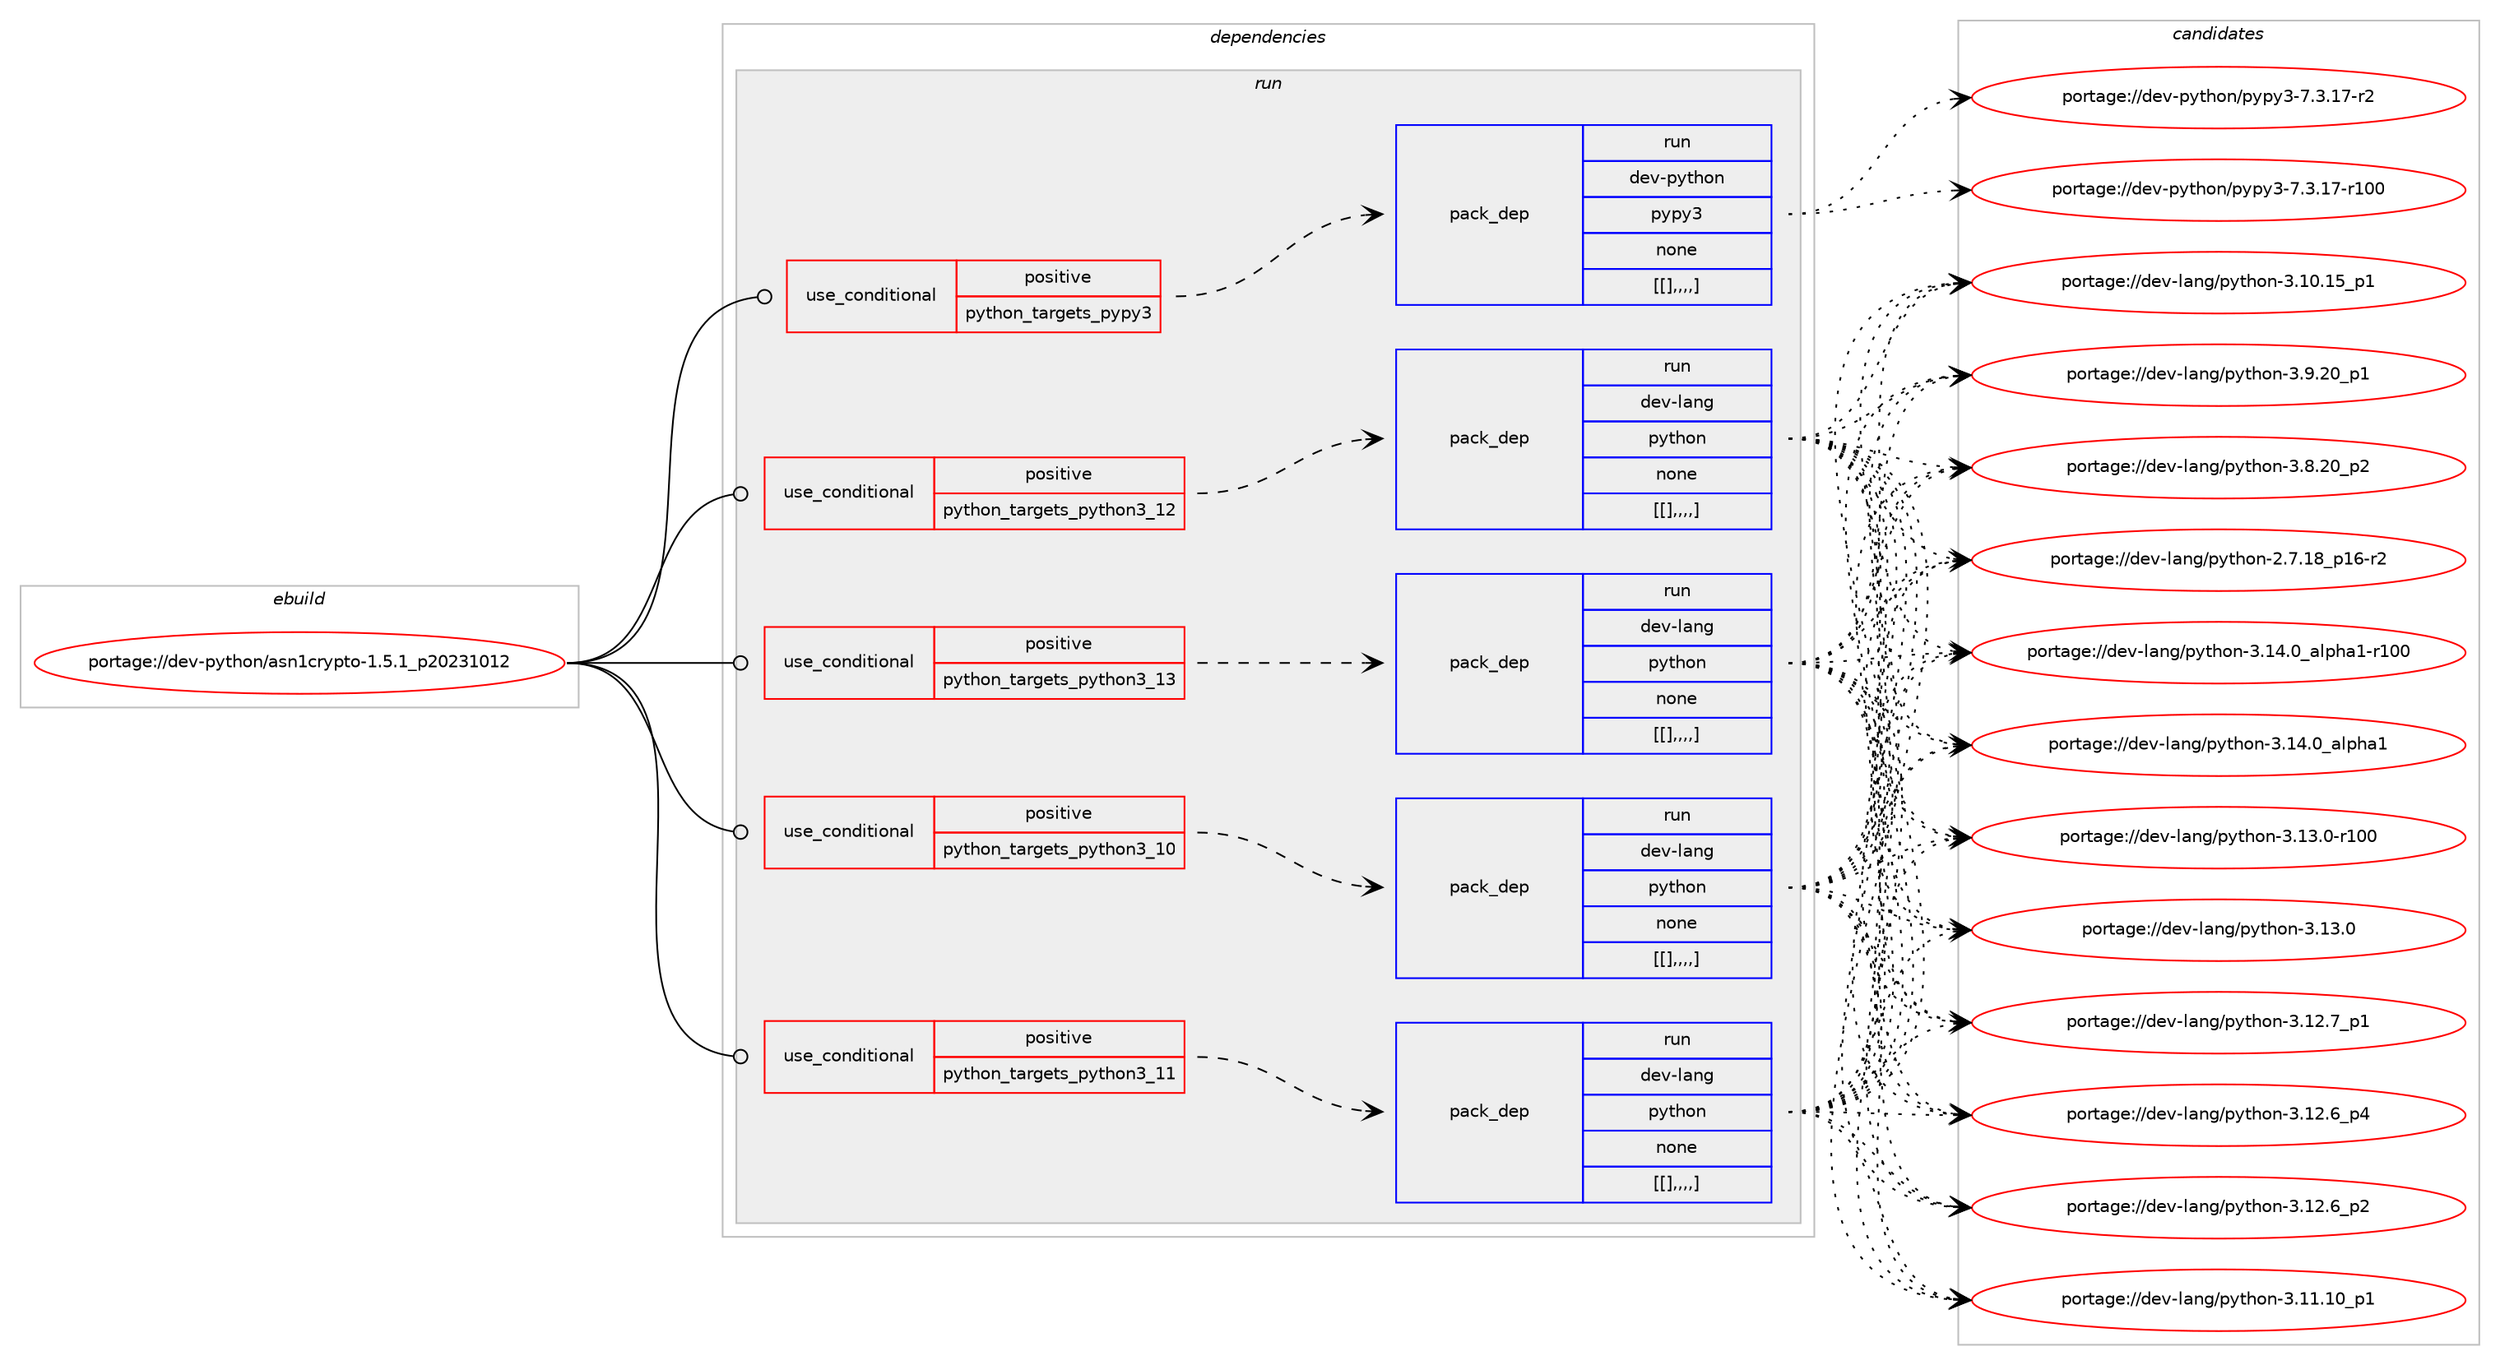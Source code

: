 digraph prolog {

# *************
# Graph options
# *************

newrank=true;
concentrate=true;
compound=true;
graph [rankdir=LR,fontname=Helvetica,fontsize=10,ranksep=1.5];#, ranksep=2.5, nodesep=0.2];
edge  [arrowhead=vee];
node  [fontname=Helvetica,fontsize=10];

# **********
# The ebuild
# **********

subgraph cluster_leftcol {
color=gray;
label=<<i>ebuild</i>>;
id [label="portage://dev-python/asn1crypto-1.5.1_p20231012", color=red, width=4, href="../dev-python/asn1crypto-1.5.1_p20231012.svg"];
}

# ****************
# The dependencies
# ****************

subgraph cluster_midcol {
color=gray;
label=<<i>dependencies</i>>;
subgraph cluster_compile {
fillcolor="#eeeeee";
style=filled;
label=<<i>compile</i>>;
}
subgraph cluster_compileandrun {
fillcolor="#eeeeee";
style=filled;
label=<<i>compile and run</i>>;
}
subgraph cluster_run {
fillcolor="#eeeeee";
style=filled;
label=<<i>run</i>>;
subgraph cond33008 {
dependency147315 [label=<<TABLE BORDER="0" CELLBORDER="1" CELLSPACING="0" CELLPADDING="4"><TR><TD ROWSPAN="3" CELLPADDING="10">use_conditional</TD></TR><TR><TD>positive</TD></TR><TR><TD>python_targets_pypy3</TD></TR></TABLE>>, shape=none, color=red];
subgraph pack112983 {
dependency147319 [label=<<TABLE BORDER="0" CELLBORDER="1" CELLSPACING="0" CELLPADDING="4" WIDTH="220"><TR><TD ROWSPAN="6" CELLPADDING="30">pack_dep</TD></TR><TR><TD WIDTH="110">run</TD></TR><TR><TD>dev-python</TD></TR><TR><TD>pypy3</TD></TR><TR><TD>none</TD></TR><TR><TD>[[],,,,]</TD></TR></TABLE>>, shape=none, color=blue];
}
dependency147315:e -> dependency147319:w [weight=20,style="dashed",arrowhead="vee"];
}
id:e -> dependency147315:w [weight=20,style="solid",arrowhead="odot"];
subgraph cond33013 {
dependency147324 [label=<<TABLE BORDER="0" CELLBORDER="1" CELLSPACING="0" CELLPADDING="4"><TR><TD ROWSPAN="3" CELLPADDING="10">use_conditional</TD></TR><TR><TD>positive</TD></TR><TR><TD>python_targets_python3_10</TD></TR></TABLE>>, shape=none, color=red];
subgraph pack112987 {
dependency147327 [label=<<TABLE BORDER="0" CELLBORDER="1" CELLSPACING="0" CELLPADDING="4" WIDTH="220"><TR><TD ROWSPAN="6" CELLPADDING="30">pack_dep</TD></TR><TR><TD WIDTH="110">run</TD></TR><TR><TD>dev-lang</TD></TR><TR><TD>python</TD></TR><TR><TD>none</TD></TR><TR><TD>[[],,,,]</TD></TR></TABLE>>, shape=none, color=blue];
}
dependency147324:e -> dependency147327:w [weight=20,style="dashed",arrowhead="vee"];
}
id:e -> dependency147324:w [weight=20,style="solid",arrowhead="odot"];
subgraph cond33017 {
dependency147333 [label=<<TABLE BORDER="0" CELLBORDER="1" CELLSPACING="0" CELLPADDING="4"><TR><TD ROWSPAN="3" CELLPADDING="10">use_conditional</TD></TR><TR><TD>positive</TD></TR><TR><TD>python_targets_python3_11</TD></TR></TABLE>>, shape=none, color=red];
subgraph pack112993 {
dependency147337 [label=<<TABLE BORDER="0" CELLBORDER="1" CELLSPACING="0" CELLPADDING="4" WIDTH="220"><TR><TD ROWSPAN="6" CELLPADDING="30">pack_dep</TD></TR><TR><TD WIDTH="110">run</TD></TR><TR><TD>dev-lang</TD></TR><TR><TD>python</TD></TR><TR><TD>none</TD></TR><TR><TD>[[],,,,]</TD></TR></TABLE>>, shape=none, color=blue];
}
dependency147333:e -> dependency147337:w [weight=20,style="dashed",arrowhead="vee"];
}
id:e -> dependency147333:w [weight=20,style="solid",arrowhead="odot"];
subgraph cond33022 {
dependency147344 [label=<<TABLE BORDER="0" CELLBORDER="1" CELLSPACING="0" CELLPADDING="4"><TR><TD ROWSPAN="3" CELLPADDING="10">use_conditional</TD></TR><TR><TD>positive</TD></TR><TR><TD>python_targets_python3_12</TD></TR></TABLE>>, shape=none, color=red];
subgraph pack112998 {
dependency147351 [label=<<TABLE BORDER="0" CELLBORDER="1" CELLSPACING="0" CELLPADDING="4" WIDTH="220"><TR><TD ROWSPAN="6" CELLPADDING="30">pack_dep</TD></TR><TR><TD WIDTH="110">run</TD></TR><TR><TD>dev-lang</TD></TR><TR><TD>python</TD></TR><TR><TD>none</TD></TR><TR><TD>[[],,,,]</TD></TR></TABLE>>, shape=none, color=blue];
}
dependency147344:e -> dependency147351:w [weight=20,style="dashed",arrowhead="vee"];
}
id:e -> dependency147344:w [weight=20,style="solid",arrowhead="odot"];
subgraph cond33030 {
dependency147358 [label=<<TABLE BORDER="0" CELLBORDER="1" CELLSPACING="0" CELLPADDING="4"><TR><TD ROWSPAN="3" CELLPADDING="10">use_conditional</TD></TR><TR><TD>positive</TD></TR><TR><TD>python_targets_python3_13</TD></TR></TABLE>>, shape=none, color=red];
subgraph pack113007 {
dependency147364 [label=<<TABLE BORDER="0" CELLBORDER="1" CELLSPACING="0" CELLPADDING="4" WIDTH="220"><TR><TD ROWSPAN="6" CELLPADDING="30">pack_dep</TD></TR><TR><TD WIDTH="110">run</TD></TR><TR><TD>dev-lang</TD></TR><TR><TD>python</TD></TR><TR><TD>none</TD></TR><TR><TD>[[],,,,]</TD></TR></TABLE>>, shape=none, color=blue];
}
dependency147358:e -> dependency147364:w [weight=20,style="dashed",arrowhead="vee"];
}
id:e -> dependency147358:w [weight=20,style="solid",arrowhead="odot"];
}
}

# **************
# The candidates
# **************

subgraph cluster_choices {
rank=same;
color=gray;
label=<<i>candidates</i>>;

subgraph choice112970 {
color=black;
nodesep=1;
choice100101118451121211161041111104711212111212151455546514649554511450 [label="portage://dev-python/pypy3-7.3.17-r2", color=red, width=4,href="../dev-python/pypy3-7.3.17-r2.svg"];
choice1001011184511212111610411111047112121112121514555465146495545114494848 [label="portage://dev-python/pypy3-7.3.17-r100", color=red, width=4,href="../dev-python/pypy3-7.3.17-r100.svg"];
dependency147319:e -> choice100101118451121211161041111104711212111212151455546514649554511450:w [style=dotted,weight="100"];
dependency147319:e -> choice1001011184511212111610411111047112121112121514555465146495545114494848:w [style=dotted,weight="100"];
}
subgraph choice112973 {
color=black;
nodesep=1;
choice100101118451089711010347112121116104111110455146495246489597108112104974945114494848 [label="portage://dev-lang/python-3.14.0_alpha1-r100", color=red, width=4,href="../dev-lang/python-3.14.0_alpha1-r100.svg"];
choice1001011184510897110103471121211161041111104551464952464895971081121049749 [label="portage://dev-lang/python-3.14.0_alpha1", color=red, width=4,href="../dev-lang/python-3.14.0_alpha1.svg"];
choice1001011184510897110103471121211161041111104551464951464845114494848 [label="portage://dev-lang/python-3.13.0-r100", color=red, width=4,href="../dev-lang/python-3.13.0-r100.svg"];
choice10010111845108971101034711212111610411111045514649514648 [label="portage://dev-lang/python-3.13.0", color=red, width=4,href="../dev-lang/python-3.13.0.svg"];
choice100101118451089711010347112121116104111110455146495046559511249 [label="portage://dev-lang/python-3.12.7_p1", color=red, width=4,href="../dev-lang/python-3.12.7_p1.svg"];
choice100101118451089711010347112121116104111110455146495046549511252 [label="portage://dev-lang/python-3.12.6_p4", color=red, width=4,href="../dev-lang/python-3.12.6_p4.svg"];
choice100101118451089711010347112121116104111110455146495046549511250 [label="portage://dev-lang/python-3.12.6_p2", color=red, width=4,href="../dev-lang/python-3.12.6_p2.svg"];
choice10010111845108971101034711212111610411111045514649494649489511249 [label="portage://dev-lang/python-3.11.10_p1", color=red, width=4,href="../dev-lang/python-3.11.10_p1.svg"];
choice10010111845108971101034711212111610411111045514649484649539511249 [label="portage://dev-lang/python-3.10.15_p1", color=red, width=4,href="../dev-lang/python-3.10.15_p1.svg"];
choice100101118451089711010347112121116104111110455146574650489511249 [label="portage://dev-lang/python-3.9.20_p1", color=red, width=4,href="../dev-lang/python-3.9.20_p1.svg"];
choice100101118451089711010347112121116104111110455146564650489511250 [label="portage://dev-lang/python-3.8.20_p2", color=red, width=4,href="../dev-lang/python-3.8.20_p2.svg"];
choice100101118451089711010347112121116104111110455046554649569511249544511450 [label="portage://dev-lang/python-2.7.18_p16-r2", color=red, width=4,href="../dev-lang/python-2.7.18_p16-r2.svg"];
dependency147327:e -> choice100101118451089711010347112121116104111110455146495246489597108112104974945114494848:w [style=dotted,weight="100"];
dependency147327:e -> choice1001011184510897110103471121211161041111104551464952464895971081121049749:w [style=dotted,weight="100"];
dependency147327:e -> choice1001011184510897110103471121211161041111104551464951464845114494848:w [style=dotted,weight="100"];
dependency147327:e -> choice10010111845108971101034711212111610411111045514649514648:w [style=dotted,weight="100"];
dependency147327:e -> choice100101118451089711010347112121116104111110455146495046559511249:w [style=dotted,weight="100"];
dependency147327:e -> choice100101118451089711010347112121116104111110455146495046549511252:w [style=dotted,weight="100"];
dependency147327:e -> choice100101118451089711010347112121116104111110455146495046549511250:w [style=dotted,weight="100"];
dependency147327:e -> choice10010111845108971101034711212111610411111045514649494649489511249:w [style=dotted,weight="100"];
dependency147327:e -> choice10010111845108971101034711212111610411111045514649484649539511249:w [style=dotted,weight="100"];
dependency147327:e -> choice100101118451089711010347112121116104111110455146574650489511249:w [style=dotted,weight="100"];
dependency147327:e -> choice100101118451089711010347112121116104111110455146564650489511250:w [style=dotted,weight="100"];
dependency147327:e -> choice100101118451089711010347112121116104111110455046554649569511249544511450:w [style=dotted,weight="100"];
}
subgraph choice112977 {
color=black;
nodesep=1;
choice100101118451089711010347112121116104111110455146495246489597108112104974945114494848 [label="portage://dev-lang/python-3.14.0_alpha1-r100", color=red, width=4,href="../dev-lang/python-3.14.0_alpha1-r100.svg"];
choice1001011184510897110103471121211161041111104551464952464895971081121049749 [label="portage://dev-lang/python-3.14.0_alpha1", color=red, width=4,href="../dev-lang/python-3.14.0_alpha1.svg"];
choice1001011184510897110103471121211161041111104551464951464845114494848 [label="portage://dev-lang/python-3.13.0-r100", color=red, width=4,href="../dev-lang/python-3.13.0-r100.svg"];
choice10010111845108971101034711212111610411111045514649514648 [label="portage://dev-lang/python-3.13.0", color=red, width=4,href="../dev-lang/python-3.13.0.svg"];
choice100101118451089711010347112121116104111110455146495046559511249 [label="portage://dev-lang/python-3.12.7_p1", color=red, width=4,href="../dev-lang/python-3.12.7_p1.svg"];
choice100101118451089711010347112121116104111110455146495046549511252 [label="portage://dev-lang/python-3.12.6_p4", color=red, width=4,href="../dev-lang/python-3.12.6_p4.svg"];
choice100101118451089711010347112121116104111110455146495046549511250 [label="portage://dev-lang/python-3.12.6_p2", color=red, width=4,href="../dev-lang/python-3.12.6_p2.svg"];
choice10010111845108971101034711212111610411111045514649494649489511249 [label="portage://dev-lang/python-3.11.10_p1", color=red, width=4,href="../dev-lang/python-3.11.10_p1.svg"];
choice10010111845108971101034711212111610411111045514649484649539511249 [label="portage://dev-lang/python-3.10.15_p1", color=red, width=4,href="../dev-lang/python-3.10.15_p1.svg"];
choice100101118451089711010347112121116104111110455146574650489511249 [label="portage://dev-lang/python-3.9.20_p1", color=red, width=4,href="../dev-lang/python-3.9.20_p1.svg"];
choice100101118451089711010347112121116104111110455146564650489511250 [label="portage://dev-lang/python-3.8.20_p2", color=red, width=4,href="../dev-lang/python-3.8.20_p2.svg"];
choice100101118451089711010347112121116104111110455046554649569511249544511450 [label="portage://dev-lang/python-2.7.18_p16-r2", color=red, width=4,href="../dev-lang/python-2.7.18_p16-r2.svg"];
dependency147337:e -> choice100101118451089711010347112121116104111110455146495246489597108112104974945114494848:w [style=dotted,weight="100"];
dependency147337:e -> choice1001011184510897110103471121211161041111104551464952464895971081121049749:w [style=dotted,weight="100"];
dependency147337:e -> choice1001011184510897110103471121211161041111104551464951464845114494848:w [style=dotted,weight="100"];
dependency147337:e -> choice10010111845108971101034711212111610411111045514649514648:w [style=dotted,weight="100"];
dependency147337:e -> choice100101118451089711010347112121116104111110455146495046559511249:w [style=dotted,weight="100"];
dependency147337:e -> choice100101118451089711010347112121116104111110455146495046549511252:w [style=dotted,weight="100"];
dependency147337:e -> choice100101118451089711010347112121116104111110455146495046549511250:w [style=dotted,weight="100"];
dependency147337:e -> choice10010111845108971101034711212111610411111045514649494649489511249:w [style=dotted,weight="100"];
dependency147337:e -> choice10010111845108971101034711212111610411111045514649484649539511249:w [style=dotted,weight="100"];
dependency147337:e -> choice100101118451089711010347112121116104111110455146574650489511249:w [style=dotted,weight="100"];
dependency147337:e -> choice100101118451089711010347112121116104111110455146564650489511250:w [style=dotted,weight="100"];
dependency147337:e -> choice100101118451089711010347112121116104111110455046554649569511249544511450:w [style=dotted,weight="100"];
}
subgraph choice112981 {
color=black;
nodesep=1;
choice100101118451089711010347112121116104111110455146495246489597108112104974945114494848 [label="portage://dev-lang/python-3.14.0_alpha1-r100", color=red, width=4,href="../dev-lang/python-3.14.0_alpha1-r100.svg"];
choice1001011184510897110103471121211161041111104551464952464895971081121049749 [label="portage://dev-lang/python-3.14.0_alpha1", color=red, width=4,href="../dev-lang/python-3.14.0_alpha1.svg"];
choice1001011184510897110103471121211161041111104551464951464845114494848 [label="portage://dev-lang/python-3.13.0-r100", color=red, width=4,href="../dev-lang/python-3.13.0-r100.svg"];
choice10010111845108971101034711212111610411111045514649514648 [label="portage://dev-lang/python-3.13.0", color=red, width=4,href="../dev-lang/python-3.13.0.svg"];
choice100101118451089711010347112121116104111110455146495046559511249 [label="portage://dev-lang/python-3.12.7_p1", color=red, width=4,href="../dev-lang/python-3.12.7_p1.svg"];
choice100101118451089711010347112121116104111110455146495046549511252 [label="portage://dev-lang/python-3.12.6_p4", color=red, width=4,href="../dev-lang/python-3.12.6_p4.svg"];
choice100101118451089711010347112121116104111110455146495046549511250 [label="portage://dev-lang/python-3.12.6_p2", color=red, width=4,href="../dev-lang/python-3.12.6_p2.svg"];
choice10010111845108971101034711212111610411111045514649494649489511249 [label="portage://dev-lang/python-3.11.10_p1", color=red, width=4,href="../dev-lang/python-3.11.10_p1.svg"];
choice10010111845108971101034711212111610411111045514649484649539511249 [label="portage://dev-lang/python-3.10.15_p1", color=red, width=4,href="../dev-lang/python-3.10.15_p1.svg"];
choice100101118451089711010347112121116104111110455146574650489511249 [label="portage://dev-lang/python-3.9.20_p1", color=red, width=4,href="../dev-lang/python-3.9.20_p1.svg"];
choice100101118451089711010347112121116104111110455146564650489511250 [label="portage://dev-lang/python-3.8.20_p2", color=red, width=4,href="../dev-lang/python-3.8.20_p2.svg"];
choice100101118451089711010347112121116104111110455046554649569511249544511450 [label="portage://dev-lang/python-2.7.18_p16-r2", color=red, width=4,href="../dev-lang/python-2.7.18_p16-r2.svg"];
dependency147351:e -> choice100101118451089711010347112121116104111110455146495246489597108112104974945114494848:w [style=dotted,weight="100"];
dependency147351:e -> choice1001011184510897110103471121211161041111104551464952464895971081121049749:w [style=dotted,weight="100"];
dependency147351:e -> choice1001011184510897110103471121211161041111104551464951464845114494848:w [style=dotted,weight="100"];
dependency147351:e -> choice10010111845108971101034711212111610411111045514649514648:w [style=dotted,weight="100"];
dependency147351:e -> choice100101118451089711010347112121116104111110455146495046559511249:w [style=dotted,weight="100"];
dependency147351:e -> choice100101118451089711010347112121116104111110455146495046549511252:w [style=dotted,weight="100"];
dependency147351:e -> choice100101118451089711010347112121116104111110455146495046549511250:w [style=dotted,weight="100"];
dependency147351:e -> choice10010111845108971101034711212111610411111045514649494649489511249:w [style=dotted,weight="100"];
dependency147351:e -> choice10010111845108971101034711212111610411111045514649484649539511249:w [style=dotted,weight="100"];
dependency147351:e -> choice100101118451089711010347112121116104111110455146574650489511249:w [style=dotted,weight="100"];
dependency147351:e -> choice100101118451089711010347112121116104111110455146564650489511250:w [style=dotted,weight="100"];
dependency147351:e -> choice100101118451089711010347112121116104111110455046554649569511249544511450:w [style=dotted,weight="100"];
}
subgraph choice112987 {
color=black;
nodesep=1;
choice100101118451089711010347112121116104111110455146495246489597108112104974945114494848 [label="portage://dev-lang/python-3.14.0_alpha1-r100", color=red, width=4,href="../dev-lang/python-3.14.0_alpha1-r100.svg"];
choice1001011184510897110103471121211161041111104551464952464895971081121049749 [label="portage://dev-lang/python-3.14.0_alpha1", color=red, width=4,href="../dev-lang/python-3.14.0_alpha1.svg"];
choice1001011184510897110103471121211161041111104551464951464845114494848 [label="portage://dev-lang/python-3.13.0-r100", color=red, width=4,href="../dev-lang/python-3.13.0-r100.svg"];
choice10010111845108971101034711212111610411111045514649514648 [label="portage://dev-lang/python-3.13.0", color=red, width=4,href="../dev-lang/python-3.13.0.svg"];
choice100101118451089711010347112121116104111110455146495046559511249 [label="portage://dev-lang/python-3.12.7_p1", color=red, width=4,href="../dev-lang/python-3.12.7_p1.svg"];
choice100101118451089711010347112121116104111110455146495046549511252 [label="portage://dev-lang/python-3.12.6_p4", color=red, width=4,href="../dev-lang/python-3.12.6_p4.svg"];
choice100101118451089711010347112121116104111110455146495046549511250 [label="portage://dev-lang/python-3.12.6_p2", color=red, width=4,href="../dev-lang/python-3.12.6_p2.svg"];
choice10010111845108971101034711212111610411111045514649494649489511249 [label="portage://dev-lang/python-3.11.10_p1", color=red, width=4,href="../dev-lang/python-3.11.10_p1.svg"];
choice10010111845108971101034711212111610411111045514649484649539511249 [label="portage://dev-lang/python-3.10.15_p1", color=red, width=4,href="../dev-lang/python-3.10.15_p1.svg"];
choice100101118451089711010347112121116104111110455146574650489511249 [label="portage://dev-lang/python-3.9.20_p1", color=red, width=4,href="../dev-lang/python-3.9.20_p1.svg"];
choice100101118451089711010347112121116104111110455146564650489511250 [label="portage://dev-lang/python-3.8.20_p2", color=red, width=4,href="../dev-lang/python-3.8.20_p2.svg"];
choice100101118451089711010347112121116104111110455046554649569511249544511450 [label="portage://dev-lang/python-2.7.18_p16-r2", color=red, width=4,href="../dev-lang/python-2.7.18_p16-r2.svg"];
dependency147364:e -> choice100101118451089711010347112121116104111110455146495246489597108112104974945114494848:w [style=dotted,weight="100"];
dependency147364:e -> choice1001011184510897110103471121211161041111104551464952464895971081121049749:w [style=dotted,weight="100"];
dependency147364:e -> choice1001011184510897110103471121211161041111104551464951464845114494848:w [style=dotted,weight="100"];
dependency147364:e -> choice10010111845108971101034711212111610411111045514649514648:w [style=dotted,weight="100"];
dependency147364:e -> choice100101118451089711010347112121116104111110455146495046559511249:w [style=dotted,weight="100"];
dependency147364:e -> choice100101118451089711010347112121116104111110455146495046549511252:w [style=dotted,weight="100"];
dependency147364:e -> choice100101118451089711010347112121116104111110455146495046549511250:w [style=dotted,weight="100"];
dependency147364:e -> choice10010111845108971101034711212111610411111045514649494649489511249:w [style=dotted,weight="100"];
dependency147364:e -> choice10010111845108971101034711212111610411111045514649484649539511249:w [style=dotted,weight="100"];
dependency147364:e -> choice100101118451089711010347112121116104111110455146574650489511249:w [style=dotted,weight="100"];
dependency147364:e -> choice100101118451089711010347112121116104111110455146564650489511250:w [style=dotted,weight="100"];
dependency147364:e -> choice100101118451089711010347112121116104111110455046554649569511249544511450:w [style=dotted,weight="100"];
}
}

}
